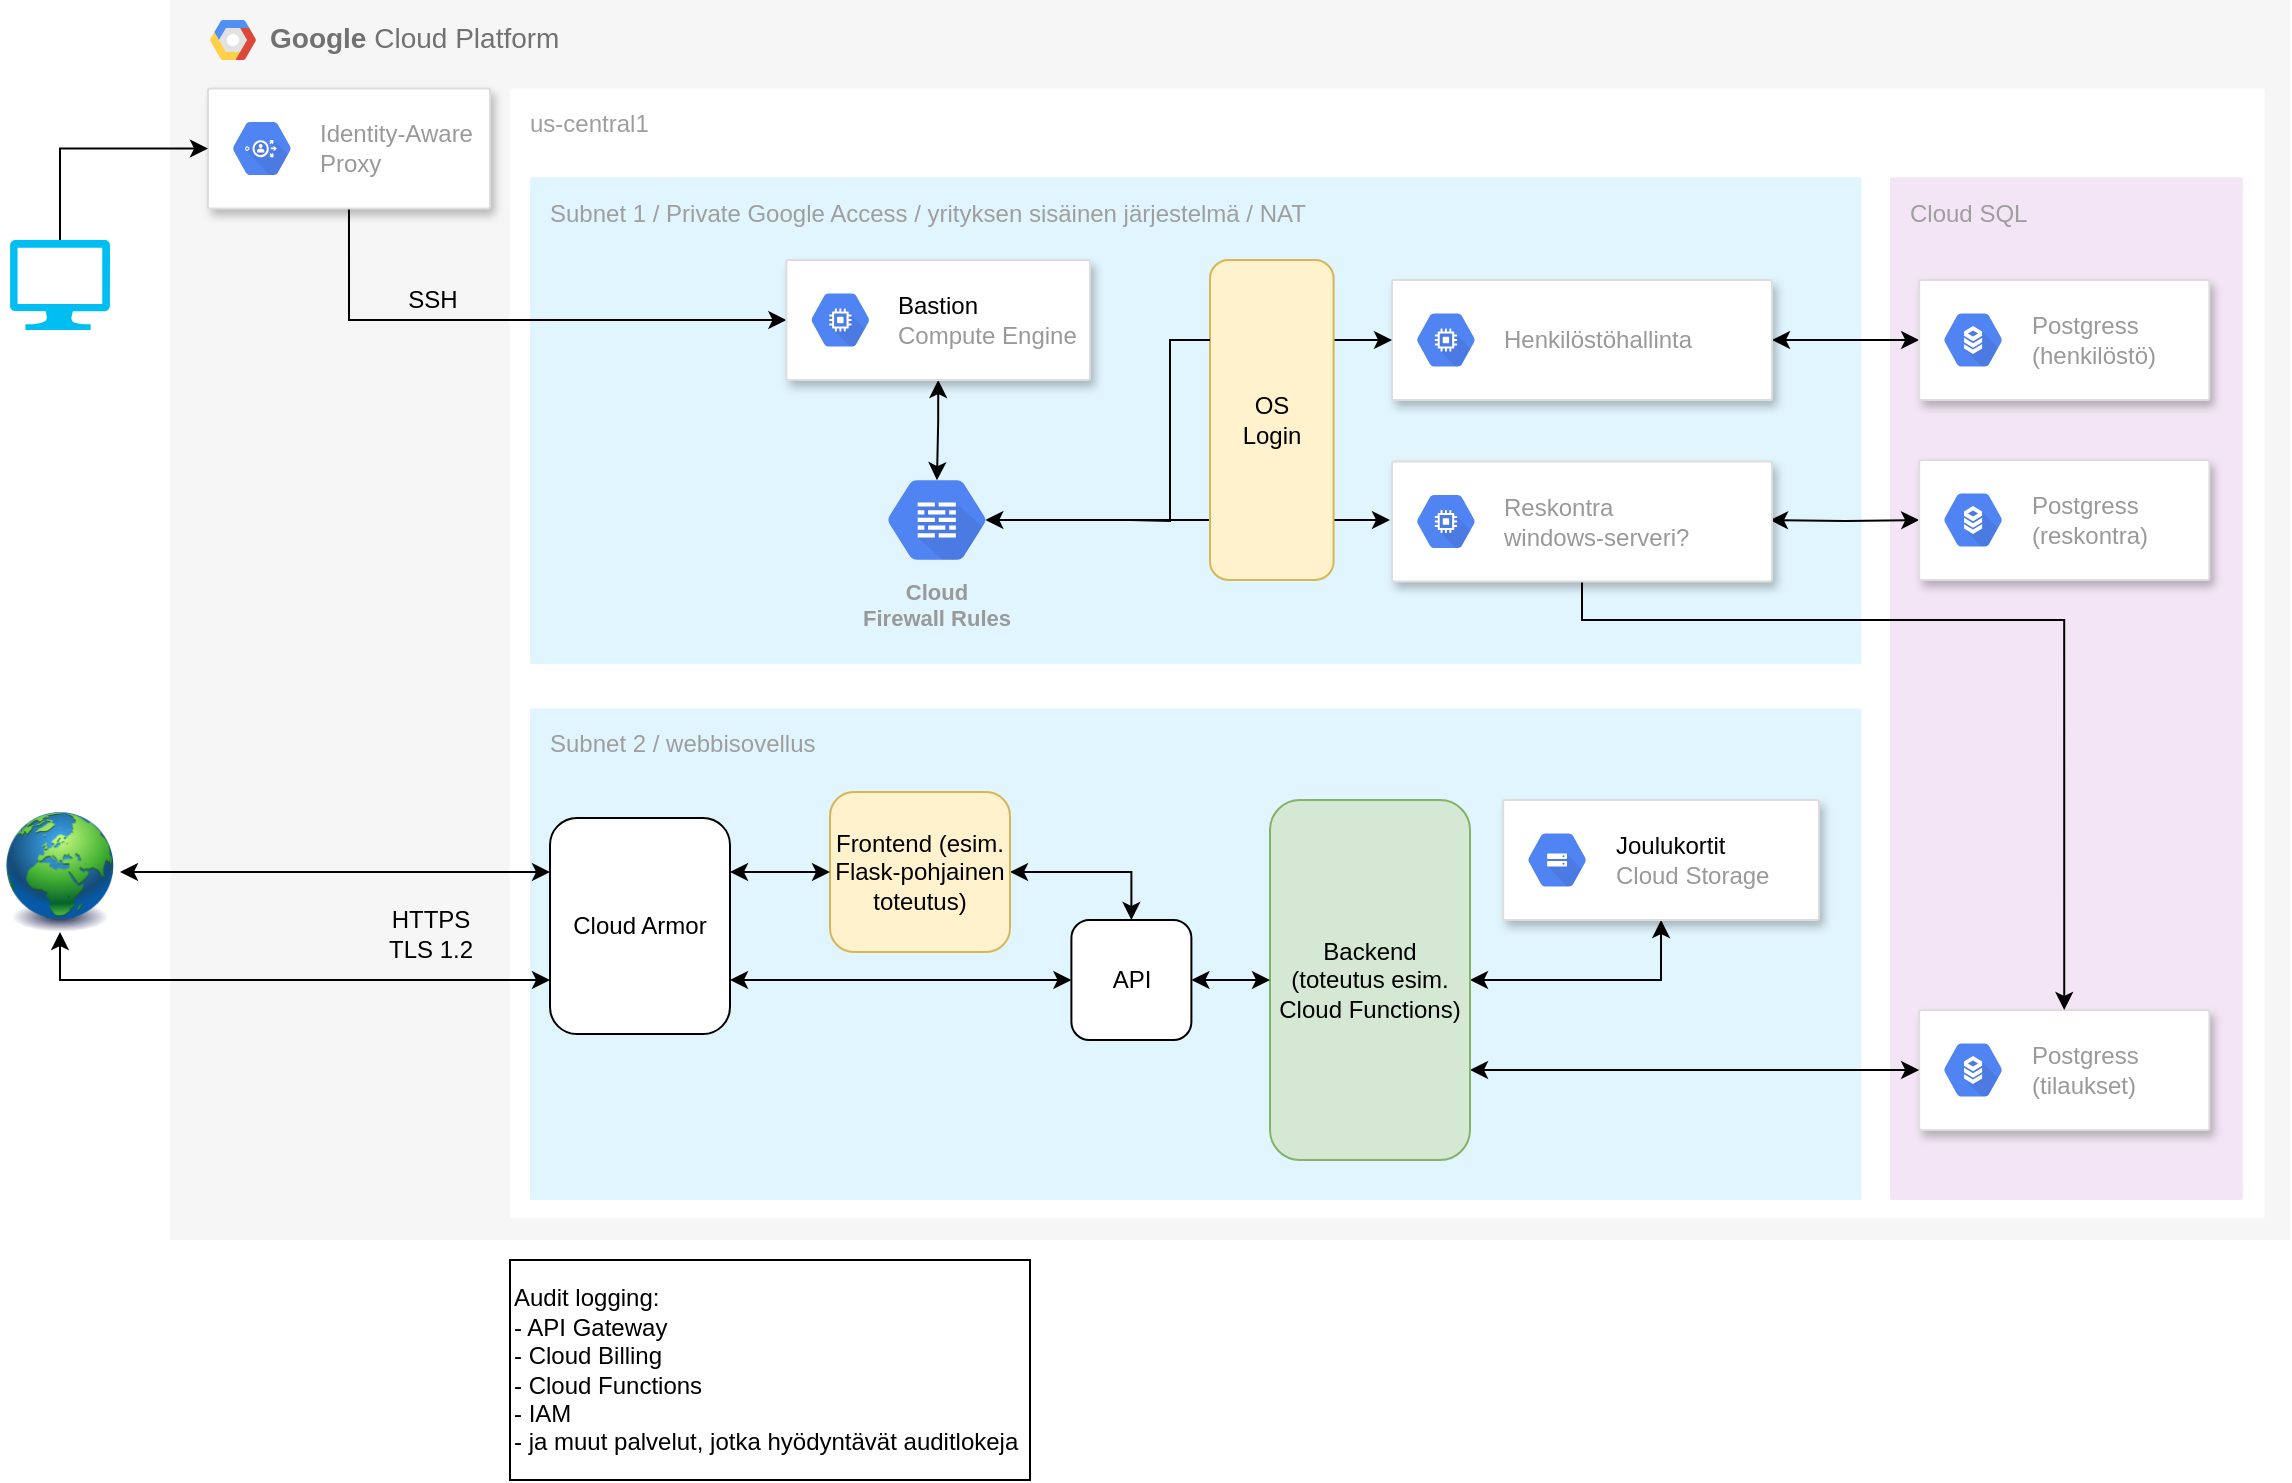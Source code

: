 <mxfile version="16.1.2" type="device"><diagram id="rVhDXMyffwAsWqKuAxVH" name="Page-1"><mxGraphModel dx="1278" dy="649" grid="1" gridSize="10" guides="1" tooltips="1" connect="1" arrows="1" fold="1" page="1" pageScale="1" pageWidth="1169" pageHeight="827" math="0" shadow="0"><root><mxCell id="0"/><mxCell id="1" parent="0"/><mxCell id="IRGUKlB2rbXXEVcZLmO8-22" value="&lt;b&gt;Google &lt;/b&gt;Cloud Platform" style="fillColor=#F6F6F6;strokeColor=none;shadow=0;gradientColor=none;fontSize=14;align=left;spacing=10;fontColor=#717171;9E9E9E;verticalAlign=top;spacingTop=-4;fontStyle=0;spacingLeft=40;html=1;" parent="1" vertex="1"><mxGeometry x="100" y="40" width="1060" height="620" as="geometry"/></mxCell><mxCell id="IRGUKlB2rbXXEVcZLmO8-23" value="" style="shape=mxgraph.gcp2.google_cloud_platform;fillColor=#F6F6F6;strokeColor=none;shadow=0;gradientColor=none;" parent="IRGUKlB2rbXXEVcZLmO8-22" vertex="1"><mxGeometry width="23" height="20" relative="1" as="geometry"><mxPoint x="20" y="10" as="offset"/></mxGeometry></mxCell><mxCell id="IRGUKlB2rbXXEVcZLmO8-24" value="us-central1" style="sketch=0;points=[[0,0,0],[0.25,0,0],[0.5,0,0],[0.75,0,0],[1,0,0],[1,0.25,0],[1,0.5,0],[1,0.75,0],[1,1,0],[0.75,1,0],[0.5,1,0],[0.25,1,0],[0,1,0],[0,0.75,0],[0,0.5,0],[0,0.25,0]];rounded=1;absoluteArcSize=1;arcSize=2;html=1;strokeColor=none;gradientColor=none;shadow=0;dashed=0;fontSize=12;fontColor=#9E9E9E;align=left;verticalAlign=top;spacing=10;spacingTop=-4;" parent="IRGUKlB2rbXXEVcZLmO8-22" vertex="1"><mxGeometry x="170" y="44.29" width="877.38" height="564.64" as="geometry"/></mxCell><mxCell id="IRGUKlB2rbXXEVcZLmO8-26" value="Subnet 1 / Private Google Access / yrityksen sisäinen järjestelmä / NAT" style="sketch=0;points=[[0,0,0],[0.25,0,0],[0.5,0,0],[0.75,0,0],[1,0,0],[1,0.25,0],[1,0.5,0],[1,0.75,0],[1,1,0],[0.75,1,0],[0.5,1,0],[0.25,1,0],[0,1,0],[0,0.75,0],[0,0.5,0],[0,0.25,0]];rounded=1;absoluteArcSize=1;arcSize=2;html=1;strokeColor=none;gradientColor=none;shadow=0;dashed=0;fontSize=12;fontColor=#9E9E9E;align=left;verticalAlign=top;spacing=10;spacingTop=-4;fillColor=#E1F5FE;" parent="IRGUKlB2rbXXEVcZLmO8-22" vertex="1"><mxGeometry x="180" y="88.57" width="665.74" height="243.57" as="geometry"/></mxCell><mxCell id="IRGUKlB2rbXXEVcZLmO8-27" value="Subnet 2 / webbisovellus" style="sketch=0;points=[[0,0,0],[0.25,0,0],[0.5,0,0],[0.75,0,0],[1,0,0],[1,0.25,0],[1,0.5,0],[1,0.75,0],[1,1,0],[0.75,1,0],[0.5,1,0],[0.25,1,0],[0,1,0],[0,0.75,0],[0,0.5,0],[0,0.25,0]];rounded=1;absoluteArcSize=1;arcSize=2;html=1;strokeColor=none;gradientColor=none;shadow=0;dashed=0;fontSize=12;fontColor=#9E9E9E;align=left;verticalAlign=top;spacing=10;spacingTop=-4;fillColor=#E1F5FE;" parent="IRGUKlB2rbXXEVcZLmO8-22" vertex="1"><mxGeometry x="180" y="354.29" width="665.74" height="245.71" as="geometry"/></mxCell><mxCell id="IRGUKlB2rbXXEVcZLmO8-35" style="edgeStyle=orthogonalEdgeStyle;rounded=0;orthogonalLoop=1;jettySize=auto;html=1;exitX=0.5;exitY=1;exitDx=0;exitDy=0;entryX=0;entryY=0.5;entryDx=0;entryDy=0;" parent="IRGUKlB2rbXXEVcZLmO8-22" source="IRGUKlB2rbXXEVcZLmO8-28" target="IRGUKlB2rbXXEVcZLmO8-30" edge="1"><mxGeometry relative="1" as="geometry"/></mxCell><mxCell id="IRGUKlB2rbXXEVcZLmO8-28" value="" style="strokeColor=#dddddd;shadow=1;strokeWidth=1;rounded=1;absoluteArcSize=1;arcSize=2;" parent="IRGUKlB2rbXXEVcZLmO8-22" vertex="1"><mxGeometry x="18.98" y="44.29" width="141.02" height="60" as="geometry"/></mxCell><mxCell id="IRGUKlB2rbXXEVcZLmO8-29" value="Identity-Aware&#10;Proxy" style="sketch=0;dashed=0;connectable=0;html=1;fillColor=#5184F3;strokeColor=none;shape=mxgraph.gcp2.hexIcon;prIcon=identity_aware_proxy;part=1;labelPosition=right;verticalLabelPosition=middle;align=left;verticalAlign=middle;spacingLeft=5;fontColor=#999999;fontSize=12;" parent="IRGUKlB2rbXXEVcZLmO8-28" vertex="1"><mxGeometry y="0.5" width="44" height="39" relative="1" as="geometry"><mxPoint x="5" y="-19.5" as="offset"/></mxGeometry></mxCell><mxCell id="Qd1ANdubCqcV_DxtAqao-17" style="edgeStyle=orthogonalEdgeStyle;rounded=0;orthogonalLoop=1;jettySize=auto;html=1;exitX=0.5;exitY=1;exitDx=0;exitDy=0;startArrow=classic;startFill=1;entryX=0.5;entryY=0.16;entryDx=0;entryDy=0;entryPerimeter=0;" parent="IRGUKlB2rbXXEVcZLmO8-22" source="IRGUKlB2rbXXEVcZLmO8-30" target="Qd1ANdubCqcV_DxtAqao-16" edge="1"><mxGeometry relative="1" as="geometry"/></mxCell><mxCell id="IRGUKlB2rbXXEVcZLmO8-30" value="" style="strokeColor=#dddddd;shadow=1;strokeWidth=1;rounded=1;absoluteArcSize=1;arcSize=2;" parent="IRGUKlB2rbXXEVcZLmO8-22" vertex="1"><mxGeometry x="308.2" y="130" width="151.8" height="60" as="geometry"/></mxCell><mxCell id="IRGUKlB2rbXXEVcZLmO8-31" value="&lt;font color=&quot;#000000&quot;&gt;Bastion&lt;/font&gt;&lt;br&gt;Compute Engine" style="sketch=0;dashed=0;connectable=0;html=1;fillColor=#5184F3;strokeColor=none;shape=mxgraph.gcp2.hexIcon;prIcon=compute_engine;part=1;labelPosition=right;verticalLabelPosition=middle;align=left;verticalAlign=middle;spacingLeft=5;fontColor=#999999;fontSize=12;" parent="IRGUKlB2rbXXEVcZLmO8-30" vertex="1"><mxGeometry y="0.5" width="44" height="39" relative="1" as="geometry"><mxPoint x="5" y="-19.5" as="offset"/></mxGeometry></mxCell><mxCell id="IRGUKlB2rbXXEVcZLmO8-36" value="SSH" style="text;html=1;resizable=0;autosize=1;align=center;verticalAlign=middle;points=[];fillColor=none;strokeColor=none;rounded=0;" parent="IRGUKlB2rbXXEVcZLmO8-22" vertex="1"><mxGeometry x="111.011" y="140" width="40" height="20" as="geometry"/></mxCell><mxCell id="Qd1ANdubCqcV_DxtAqao-5" value="Cloud SQL" style="sketch=0;points=[[0,0,0],[0.25,0,0],[0.5,0,0],[0.75,0,0],[1,0,0],[1,0.25,0],[1,0.5,0],[1,0.75,0],[1,1,0],[0.75,1,0],[0.5,1,0],[0.25,1,0],[0,1,0],[0,0.75,0],[0,0.5,0],[0,0.25,0]];rounded=1;absoluteArcSize=1;arcSize=2;html=1;strokeColor=none;gradientColor=none;shadow=0;dashed=0;fontSize=12;fontColor=#9E9E9E;align=left;verticalAlign=top;spacing=10;spacingTop=-4;fillColor=#F3E5F5;" parent="IRGUKlB2rbXXEVcZLmO8-22" vertex="1"><mxGeometry x="860" y="88.57" width="176.44" height="511.43" as="geometry"/></mxCell><mxCell id="Qd1ANdubCqcV_DxtAqao-13" style="edgeStyle=orthogonalEdgeStyle;rounded=0;orthogonalLoop=1;jettySize=auto;html=1;exitX=1;exitY=0.5;exitDx=0;exitDy=0;entryX=0;entryY=0.5;entryDx=0;entryDy=0;startArrow=classic;startFill=1;" parent="IRGUKlB2rbXXEVcZLmO8-22" source="Qd1ANdubCqcV_DxtAqao-1" target="Qd1ANdubCqcV_DxtAqao-7" edge="1"><mxGeometry relative="1" as="geometry"/></mxCell><mxCell id="Qd1ANdubCqcV_DxtAqao-1" value="" style="strokeColor=#dddddd;shadow=1;strokeWidth=1;rounded=1;absoluteArcSize=1;arcSize=2;" parent="IRGUKlB2rbXXEVcZLmO8-22" vertex="1"><mxGeometry x="611" y="140" width="190" height="60" as="geometry"/></mxCell><mxCell id="Qd1ANdubCqcV_DxtAqao-2" value="Henkilöstöhallinta" style="sketch=0;dashed=0;connectable=0;html=1;fillColor=#5184F3;strokeColor=none;shape=mxgraph.gcp2.hexIcon;prIcon=compute_engine;part=1;labelPosition=right;verticalLabelPosition=middle;align=left;verticalAlign=middle;spacingLeft=5;fontColor=#999999;fontSize=12;" parent="Qd1ANdubCqcV_DxtAqao-1" vertex="1"><mxGeometry y="0.5" width="44" height="39" relative="1" as="geometry"><mxPoint x="5" y="-19.5" as="offset"/></mxGeometry></mxCell><mxCell id="Qd1ANdubCqcV_DxtAqao-14" style="edgeStyle=orthogonalEdgeStyle;rounded=0;orthogonalLoop=1;jettySize=auto;html=1;exitX=1;exitY=0.5;exitDx=0;exitDy=0;entryX=0;entryY=0.5;entryDx=0;entryDy=0;startArrow=classic;startFill=1;" parent="IRGUKlB2rbXXEVcZLmO8-22" target="Qd1ANdubCqcV_DxtAqao-9" edge="1"><mxGeometry relative="1" as="geometry"><mxPoint x="800" y="260" as="sourcePoint"/></mxGeometry></mxCell><mxCell id="Qd1ANdubCqcV_DxtAqao-7" value="" style="strokeColor=#dddddd;shadow=1;strokeWidth=1;rounded=1;absoluteArcSize=1;arcSize=2;" parent="IRGUKlB2rbXXEVcZLmO8-22" vertex="1"><mxGeometry x="874.574" y="140" width="145.096" height="60" as="geometry"/></mxCell><mxCell id="Qd1ANdubCqcV_DxtAqao-8" value="Postgress&lt;br&gt;(henkilöstö)" style="sketch=0;dashed=0;connectable=0;html=1;fillColor=#5184F3;strokeColor=none;shape=mxgraph.gcp2.hexIcon;prIcon=cloud_sql;part=1;labelPosition=right;verticalLabelPosition=middle;align=left;verticalAlign=middle;spacingLeft=5;fontColor=#999999;fontSize=12;" parent="Qd1ANdubCqcV_DxtAqao-7" vertex="1"><mxGeometry y="0.5" width="44" height="39" relative="1" as="geometry"><mxPoint x="5" y="-19.5" as="offset"/></mxGeometry></mxCell><mxCell id="Qd1ANdubCqcV_DxtAqao-9" value="" style="strokeColor=#dddddd;shadow=1;strokeWidth=1;rounded=1;absoluteArcSize=1;arcSize=2;" parent="IRGUKlB2rbXXEVcZLmO8-22" vertex="1"><mxGeometry x="874.574" y="230" width="145.096" height="60" as="geometry"/></mxCell><mxCell id="Qd1ANdubCqcV_DxtAqao-10" value="Postgress&lt;br&gt;(reskontra)" style="sketch=0;dashed=0;connectable=0;html=1;fillColor=#5184F3;strokeColor=none;shape=mxgraph.gcp2.hexIcon;prIcon=cloud_sql;part=1;labelPosition=right;verticalLabelPosition=middle;align=left;verticalAlign=middle;spacingLeft=5;fontColor=#999999;fontSize=12;" parent="Qd1ANdubCqcV_DxtAqao-9" vertex="1"><mxGeometry y="0.5" width="44" height="39" relative="1" as="geometry"><mxPoint x="5" y="-19.5" as="offset"/></mxGeometry></mxCell><mxCell id="Qd1ANdubCqcV_DxtAqao-11" value="" style="strokeColor=#dddddd;shadow=1;strokeWidth=1;rounded=1;absoluteArcSize=1;arcSize=2;" parent="IRGUKlB2rbXXEVcZLmO8-22" vertex="1"><mxGeometry x="874.574" y="505" width="145.096" height="60" as="geometry"/></mxCell><mxCell id="Qd1ANdubCqcV_DxtAqao-12" value="Postgress&lt;br&gt;(tilaukset)" style="sketch=0;dashed=0;connectable=0;html=1;fillColor=#5184F3;strokeColor=none;shape=mxgraph.gcp2.hexIcon;prIcon=cloud_sql;part=1;labelPosition=right;verticalLabelPosition=middle;align=left;verticalAlign=middle;spacingLeft=5;fontColor=#999999;fontSize=12;" parent="Qd1ANdubCqcV_DxtAqao-11" vertex="1"><mxGeometry y="0.5" width="44" height="39" relative="1" as="geometry"><mxPoint x="5" y="-19.5" as="offset"/></mxGeometry></mxCell><mxCell id="Qd1ANdubCqcV_DxtAqao-18" style="edgeStyle=orthogonalEdgeStyle;rounded=0;orthogonalLoop=1;jettySize=auto;html=1;exitX=0.825;exitY=0.5;exitDx=0;exitDy=0;exitPerimeter=0;entryX=0;entryY=0.5;entryDx=0;entryDy=0;startArrow=classic;startFill=1;" parent="IRGUKlB2rbXXEVcZLmO8-22" source="Qd1ANdubCqcV_DxtAqao-16" edge="1"><mxGeometry relative="1" as="geometry"><mxPoint x="610" y="260" as="targetPoint"/></mxGeometry></mxCell><mxCell id="Qd1ANdubCqcV_DxtAqao-16" value="Cloud&#10;Firewall Rules" style="sketch=0;html=1;fillColor=#5184F3;strokeColor=none;verticalAlign=top;labelPosition=center;verticalLabelPosition=bottom;align=center;spacingTop=-6;fontSize=11;fontStyle=1;fontColor=#999999;shape=mxgraph.gcp2.hexIcon;prIcon=cloud_firewall_rules" parent="IRGUKlB2rbXXEVcZLmO8-22" vertex="1"><mxGeometry x="346.27" y="230.75" width="74.426" height="58.5" as="geometry"/></mxCell><mxCell id="Qd1ANdubCqcV_DxtAqao-33" style="edgeStyle=orthogonalEdgeStyle;rounded=0;orthogonalLoop=1;jettySize=auto;html=1;exitX=1;exitY=0.5;exitDx=0;exitDy=0;entryX=0.5;entryY=0;entryDx=0;entryDy=0;startArrow=classic;startFill=1;endArrow=classic;endFill=1;" parent="IRGUKlB2rbXXEVcZLmO8-22" source="Qd1ANdubCqcV_DxtAqao-20" target="Qd1ANdubCqcV_DxtAqao-30" edge="1"><mxGeometry relative="1" as="geometry"/></mxCell><mxCell id="Qd1ANdubCqcV_DxtAqao-20" value="Frontend (esim. Flask-pohjainen toteutus)" style="rounded=1;whiteSpace=wrap;html=1;fillColor=#fff2cc;strokeColor=#d6b656;" parent="IRGUKlB2rbXXEVcZLmO8-22" vertex="1"><mxGeometry x="330" y="396" width="90" height="80" as="geometry"/></mxCell><mxCell id="Qd1ANdubCqcV_DxtAqao-25" style="edgeStyle=orthogonalEdgeStyle;rounded=0;orthogonalLoop=1;jettySize=auto;html=1;exitX=1;exitY=0.75;exitDx=0;exitDy=0;startArrow=classic;startFill=1;endArrow=classic;endFill=1;" parent="IRGUKlB2rbXXEVcZLmO8-22" source="Qd1ANdubCqcV_DxtAqao-21" target="Qd1ANdubCqcV_DxtAqao-11" edge="1"><mxGeometry relative="1" as="geometry"/></mxCell><mxCell id="Qd1ANdubCqcV_DxtAqao-28" style="edgeStyle=orthogonalEdgeStyle;rounded=0;orthogonalLoop=1;jettySize=auto;html=1;exitX=1;exitY=0.5;exitDx=0;exitDy=0;entryX=0.5;entryY=1;entryDx=0;entryDy=0;startArrow=classic;startFill=1;endArrow=classic;endFill=1;" parent="IRGUKlB2rbXXEVcZLmO8-22" source="Qd1ANdubCqcV_DxtAqao-21" target="Qd1ANdubCqcV_DxtAqao-26" edge="1"><mxGeometry relative="1" as="geometry"/></mxCell><mxCell id="Qd1ANdubCqcV_DxtAqao-21" value="Backend&lt;br&gt;(toteutus esim. Cloud Functions)" style="rounded=1;whiteSpace=wrap;html=1;fillColor=#d5e8d4;strokeColor=#82b366;" parent="IRGUKlB2rbXXEVcZLmO8-22" vertex="1"><mxGeometry x="550" y="400" width="100" height="180" as="geometry"/></mxCell><mxCell id="Qd1ANdubCqcV_DxtAqao-23" value="HTTPS&lt;br&gt;TLS 1.2" style="text;html=1;resizable=0;autosize=1;align=center;verticalAlign=middle;points=[];fillColor=none;strokeColor=none;rounded=0;" parent="IRGUKlB2rbXXEVcZLmO8-22" vertex="1"><mxGeometry x="100.373" y="452.15" width="60" height="30" as="geometry"/></mxCell><mxCell id="Qd1ANdubCqcV_DxtAqao-26" value="" style="strokeColor=#dddddd;shadow=1;strokeWidth=1;rounded=1;absoluteArcSize=1;arcSize=2;" parent="IRGUKlB2rbXXEVcZLmO8-22" vertex="1"><mxGeometry x="666.596" y="400" width="157.872" height="60" as="geometry"/></mxCell><mxCell id="Qd1ANdubCqcV_DxtAqao-27" value="&lt;font color=&quot;#000000&quot;&gt;Joulukortit&lt;/font&gt;&lt;br&gt;Cloud Storage" style="sketch=0;dashed=0;connectable=0;html=1;fillColor=#5184F3;strokeColor=none;shape=mxgraph.gcp2.hexIcon;prIcon=cloud_storage;part=1;labelPosition=right;verticalLabelPosition=middle;align=left;verticalAlign=middle;spacingLeft=5;fontColor=#999999;fontSize=12;" parent="Qd1ANdubCqcV_DxtAqao-26" vertex="1"><mxGeometry y="0.5" width="44" height="39" relative="1" as="geometry"><mxPoint x="5" y="-19.5" as="offset"/></mxGeometry></mxCell><mxCell id="Qd1ANdubCqcV_DxtAqao-34" style="edgeStyle=orthogonalEdgeStyle;rounded=0;orthogonalLoop=1;jettySize=auto;html=1;exitX=1;exitY=0.5;exitDx=0;exitDy=0;entryX=0;entryY=0.5;entryDx=0;entryDy=0;startArrow=classic;startFill=1;endArrow=classic;endFill=1;" parent="IRGUKlB2rbXXEVcZLmO8-22" source="Qd1ANdubCqcV_DxtAqao-30" target="Qd1ANdubCqcV_DxtAqao-21" edge="1"><mxGeometry relative="1" as="geometry"/></mxCell><mxCell id="Qd1ANdubCqcV_DxtAqao-30" value="API" style="rounded=1;whiteSpace=wrap;html=1;" parent="IRGUKlB2rbXXEVcZLmO8-22" vertex="1"><mxGeometry x="450.7" y="460" width="60" height="60" as="geometry"/></mxCell><mxCell id="Qd1ANdubCqcV_DxtAqao-39" style="edgeStyle=orthogonalEdgeStyle;rounded=0;orthogonalLoop=1;jettySize=auto;html=1;exitX=1;exitY=0.75;exitDx=0;exitDy=0;entryX=0;entryY=0.5;entryDx=0;entryDy=0;startArrow=classic;startFill=1;endArrow=classic;endFill=1;" parent="IRGUKlB2rbXXEVcZLmO8-22" source="Qd1ANdubCqcV_DxtAqao-35" target="Qd1ANdubCqcV_DxtAqao-30" edge="1"><mxGeometry relative="1" as="geometry"/></mxCell><mxCell id="Qd1ANdubCqcV_DxtAqao-42" style="edgeStyle=orthogonalEdgeStyle;rounded=0;orthogonalLoop=1;jettySize=auto;html=1;exitX=1;exitY=0.25;exitDx=0;exitDy=0;entryX=0;entryY=0.5;entryDx=0;entryDy=0;startArrow=classic;startFill=1;endArrow=classic;endFill=1;" parent="IRGUKlB2rbXXEVcZLmO8-22" source="Qd1ANdubCqcV_DxtAqao-35" target="Qd1ANdubCqcV_DxtAqao-20" edge="1"><mxGeometry relative="1" as="geometry"/></mxCell><mxCell id="Qd1ANdubCqcV_DxtAqao-35" value="Cloud Armor" style="rounded=1;whiteSpace=wrap;html=1;" parent="IRGUKlB2rbXXEVcZLmO8-22" vertex="1"><mxGeometry x="190" y="409" width="90" height="108" as="geometry"/></mxCell><mxCell id="Qd1ANdubCqcV_DxtAqao-47" style="edgeStyle=orthogonalEdgeStyle;rounded=0;orthogonalLoop=1;jettySize=auto;html=1;exitX=1;exitY=0.25;exitDx=0;exitDy=0;entryX=0;entryY=0.5;entryDx=0;entryDy=0;startArrow=none;startFill=0;endArrow=classic;endFill=1;" parent="IRGUKlB2rbXXEVcZLmO8-22" source="Qd1ANdubCqcV_DxtAqao-31" target="Qd1ANdubCqcV_DxtAqao-1" edge="1"><mxGeometry relative="1" as="geometry"/></mxCell><mxCell id="Qd1ANdubCqcV_DxtAqao-31" value="OS&lt;br&gt;Login" style="rounded=1;whiteSpace=wrap;html=1;fillColor=#fff2cc;strokeColor=#d6b656;" parent="IRGUKlB2rbXXEVcZLmO8-22" vertex="1"><mxGeometry x="520" y="130" width="61.8" height="160" as="geometry"/></mxCell><mxCell id="Qd1ANdubCqcV_DxtAqao-51" style="edgeStyle=orthogonalEdgeStyle;rounded=0;orthogonalLoop=1;jettySize=auto;html=1;exitX=0.5;exitY=1;exitDx=0;exitDy=0;entryX=0.5;entryY=0;entryDx=0;entryDy=0;startArrow=none;startFill=0;endArrow=classic;endFill=1;" parent="IRGUKlB2rbXXEVcZLmO8-22" source="Qd1ANdubCqcV_DxtAqao-48" target="Qd1ANdubCqcV_DxtAqao-11" edge="1"><mxGeometry relative="1" as="geometry"><Array as="points"><mxPoint x="706" y="310"/><mxPoint x="947" y="310"/></Array></mxGeometry></mxCell><mxCell id="Qd1ANdubCqcV_DxtAqao-48" value="" style="strokeColor=#dddddd;shadow=1;strokeWidth=1;rounded=1;absoluteArcSize=1;arcSize=2;" parent="IRGUKlB2rbXXEVcZLmO8-22" vertex="1"><mxGeometry x="611" y="230.75" width="190" height="60" as="geometry"/></mxCell><mxCell id="Qd1ANdubCqcV_DxtAqao-49" value="Reskontra&lt;br&gt;windows-serveri?" style="sketch=0;dashed=0;connectable=0;html=1;fillColor=#5184F3;strokeColor=none;shape=mxgraph.gcp2.hexIcon;prIcon=compute_engine;part=1;labelPosition=right;verticalLabelPosition=middle;align=left;verticalAlign=middle;spacingLeft=5;fontColor=#999999;fontSize=12;" parent="Qd1ANdubCqcV_DxtAqao-48" vertex="1"><mxGeometry y="0.5" width="44" height="39" relative="1" as="geometry"><mxPoint x="5" y="-19.5" as="offset"/></mxGeometry></mxCell><mxCell id="IRGUKlB2rbXXEVcZLmO8-34" style="edgeStyle=orthogonalEdgeStyle;rounded=0;orthogonalLoop=1;jettySize=auto;html=1;exitX=0.5;exitY=0;exitDx=0;exitDy=0;exitPerimeter=0;entryX=0;entryY=0.5;entryDx=0;entryDy=0;" parent="1" source="IRGUKlB2rbXXEVcZLmO8-1" target="IRGUKlB2rbXXEVcZLmO8-28" edge="1"><mxGeometry relative="1" as="geometry"/></mxCell><mxCell id="IRGUKlB2rbXXEVcZLmO8-1" value="" style="verticalLabelPosition=bottom;html=1;verticalAlign=top;align=center;strokeColor=none;fillColor=#00BEF2;shape=mxgraph.azure.computer;pointerEvents=1;" parent="1" vertex="1"><mxGeometry x="20" y="160" width="50" height="45" as="geometry"/></mxCell><mxCell id="Qd1ANdubCqcV_DxtAqao-38" style="edgeStyle=orthogonalEdgeStyle;rounded=0;orthogonalLoop=1;jettySize=auto;html=1;exitX=0.5;exitY=1;exitDx=0;exitDy=0;entryX=0;entryY=0.75;entryDx=0;entryDy=0;startArrow=classic;startFill=1;endArrow=classic;endFill=1;" parent="1" source="IRGUKlB2rbXXEVcZLmO8-25" target="Qd1ANdubCqcV_DxtAqao-35" edge="1"><mxGeometry relative="1" as="geometry"/></mxCell><mxCell id="IRGUKlB2rbXXEVcZLmO8-25" value="" style="image;html=1;image=img/lib/clip_art/general/Earth_globe_128x128.png" parent="1" vertex="1"><mxGeometry x="15" y="446" width="60" height="60" as="geometry"/></mxCell><mxCell id="Qd1ANdubCqcV_DxtAqao-36" value="Audit logging:&lt;br&gt;- API Gateway&lt;br&gt;- Cloud Billing&lt;br&gt;- Cloud Functions&lt;br&gt;- IAM&lt;br&gt;- ja muut palvelut, jotka hyödyntävät auditlokeja" style="rounded=0;whiteSpace=wrap;html=1;align=left;" parent="1" vertex="1"><mxGeometry x="270" y="670" width="260" height="110" as="geometry"/></mxCell><mxCell id="Qd1ANdubCqcV_DxtAqao-41" style="edgeStyle=orthogonalEdgeStyle;rounded=0;orthogonalLoop=1;jettySize=auto;html=1;exitX=0;exitY=0.25;exitDx=0;exitDy=0;entryX=1;entryY=0.5;entryDx=0;entryDy=0;startArrow=classic;startFill=1;endArrow=classic;endFill=1;" parent="1" source="Qd1ANdubCqcV_DxtAqao-35" target="IRGUKlB2rbXXEVcZLmO8-25" edge="1"><mxGeometry relative="1" as="geometry"/></mxCell><mxCell id="Qd1ANdubCqcV_DxtAqao-44" style="edgeStyle=orthogonalEdgeStyle;rounded=0;orthogonalLoop=1;jettySize=auto;html=1;exitX=0;exitY=0.25;exitDx=0;exitDy=0;startArrow=none;startFill=0;endArrow=none;endFill=0;" parent="1" source="Qd1ANdubCqcV_DxtAqao-31" edge="1"><mxGeometry relative="1" as="geometry"><mxPoint x="580" y="300" as="targetPoint"/></mxGeometry></mxCell></root></mxGraphModel></diagram></mxfile>